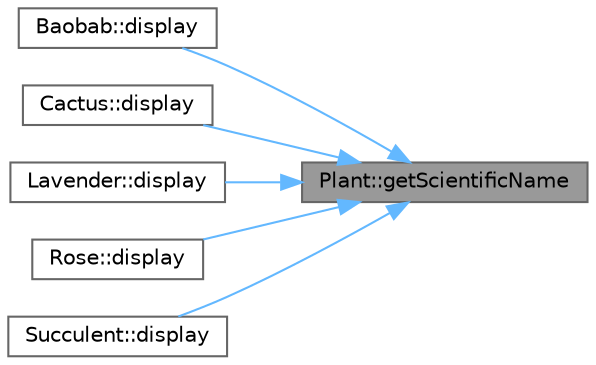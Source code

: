 digraph "Plant::getScientificName"
{
 // INTERACTIVE_SVG=YES
 // LATEX_PDF_SIZE
  bgcolor="transparent";
  edge [fontname=Helvetica,fontsize=10,labelfontname=Helvetica,labelfontsize=10];
  node [fontname=Helvetica,fontsize=10,shape=box,height=0.2,width=0.4];
  rankdir="RL";
  Node1 [id="Node000001",label="Plant::getScientificName",height=0.2,width=0.4,color="gray40", fillcolor="grey60", style="filled", fontcolor="black",tooltip=" "];
  Node1 -> Node2 [id="edge1_Node000001_Node000002",dir="back",color="steelblue1",style="solid",tooltip=" "];
  Node2 [id="Node000002",label="Baobab::display",height=0.2,width=0.4,color="grey40", fillcolor="white", style="filled",URL="$class_baobab.html#af4e04e1277f3896f08c463b6f4dc4a98",tooltip="Display plant information."];
  Node1 -> Node3 [id="edge2_Node000001_Node000003",dir="back",color="steelblue1",style="solid",tooltip=" "];
  Node3 [id="Node000003",label="Cactus::display",height=0.2,width=0.4,color="grey40", fillcolor="white", style="filled",URL="$class_cactus.html#ade79227dc53df957eca8b67ec9ae4620",tooltip="Display cactus information."];
  Node1 -> Node4 [id="edge3_Node000001_Node000004",dir="back",color="steelblue1",style="solid",tooltip=" "];
  Node4 [id="Node000004",label="Lavender::display",height=0.2,width=0.4,color="grey40", fillcolor="white", style="filled",URL="$class_lavender.html#a87c857fb68e4b07b6b3e2fb541eeaf19",tooltip="Display lavender information."];
  Node1 -> Node5 [id="edge4_Node000001_Node000005",dir="back",color="steelblue1",style="solid",tooltip=" "];
  Node5 [id="Node000005",label="Rose::display",height=0.2,width=0.4,color="grey40", fillcolor="white", style="filled",URL="$class_rose.html#a7700be3bb973c7756fa7343036c5b4c9",tooltip="Display rose information."];
  Node1 -> Node6 [id="edge5_Node000001_Node000006",dir="back",color="steelblue1",style="solid",tooltip=" "];
  Node6 [id="Node000006",label="Succulent::display",height=0.2,width=0.4,color="grey40", fillcolor="white", style="filled",URL="$class_succulent.html#a39e9bb478f0bbe02c6f6f982345e379e",tooltip="Display succulent information."];
}
